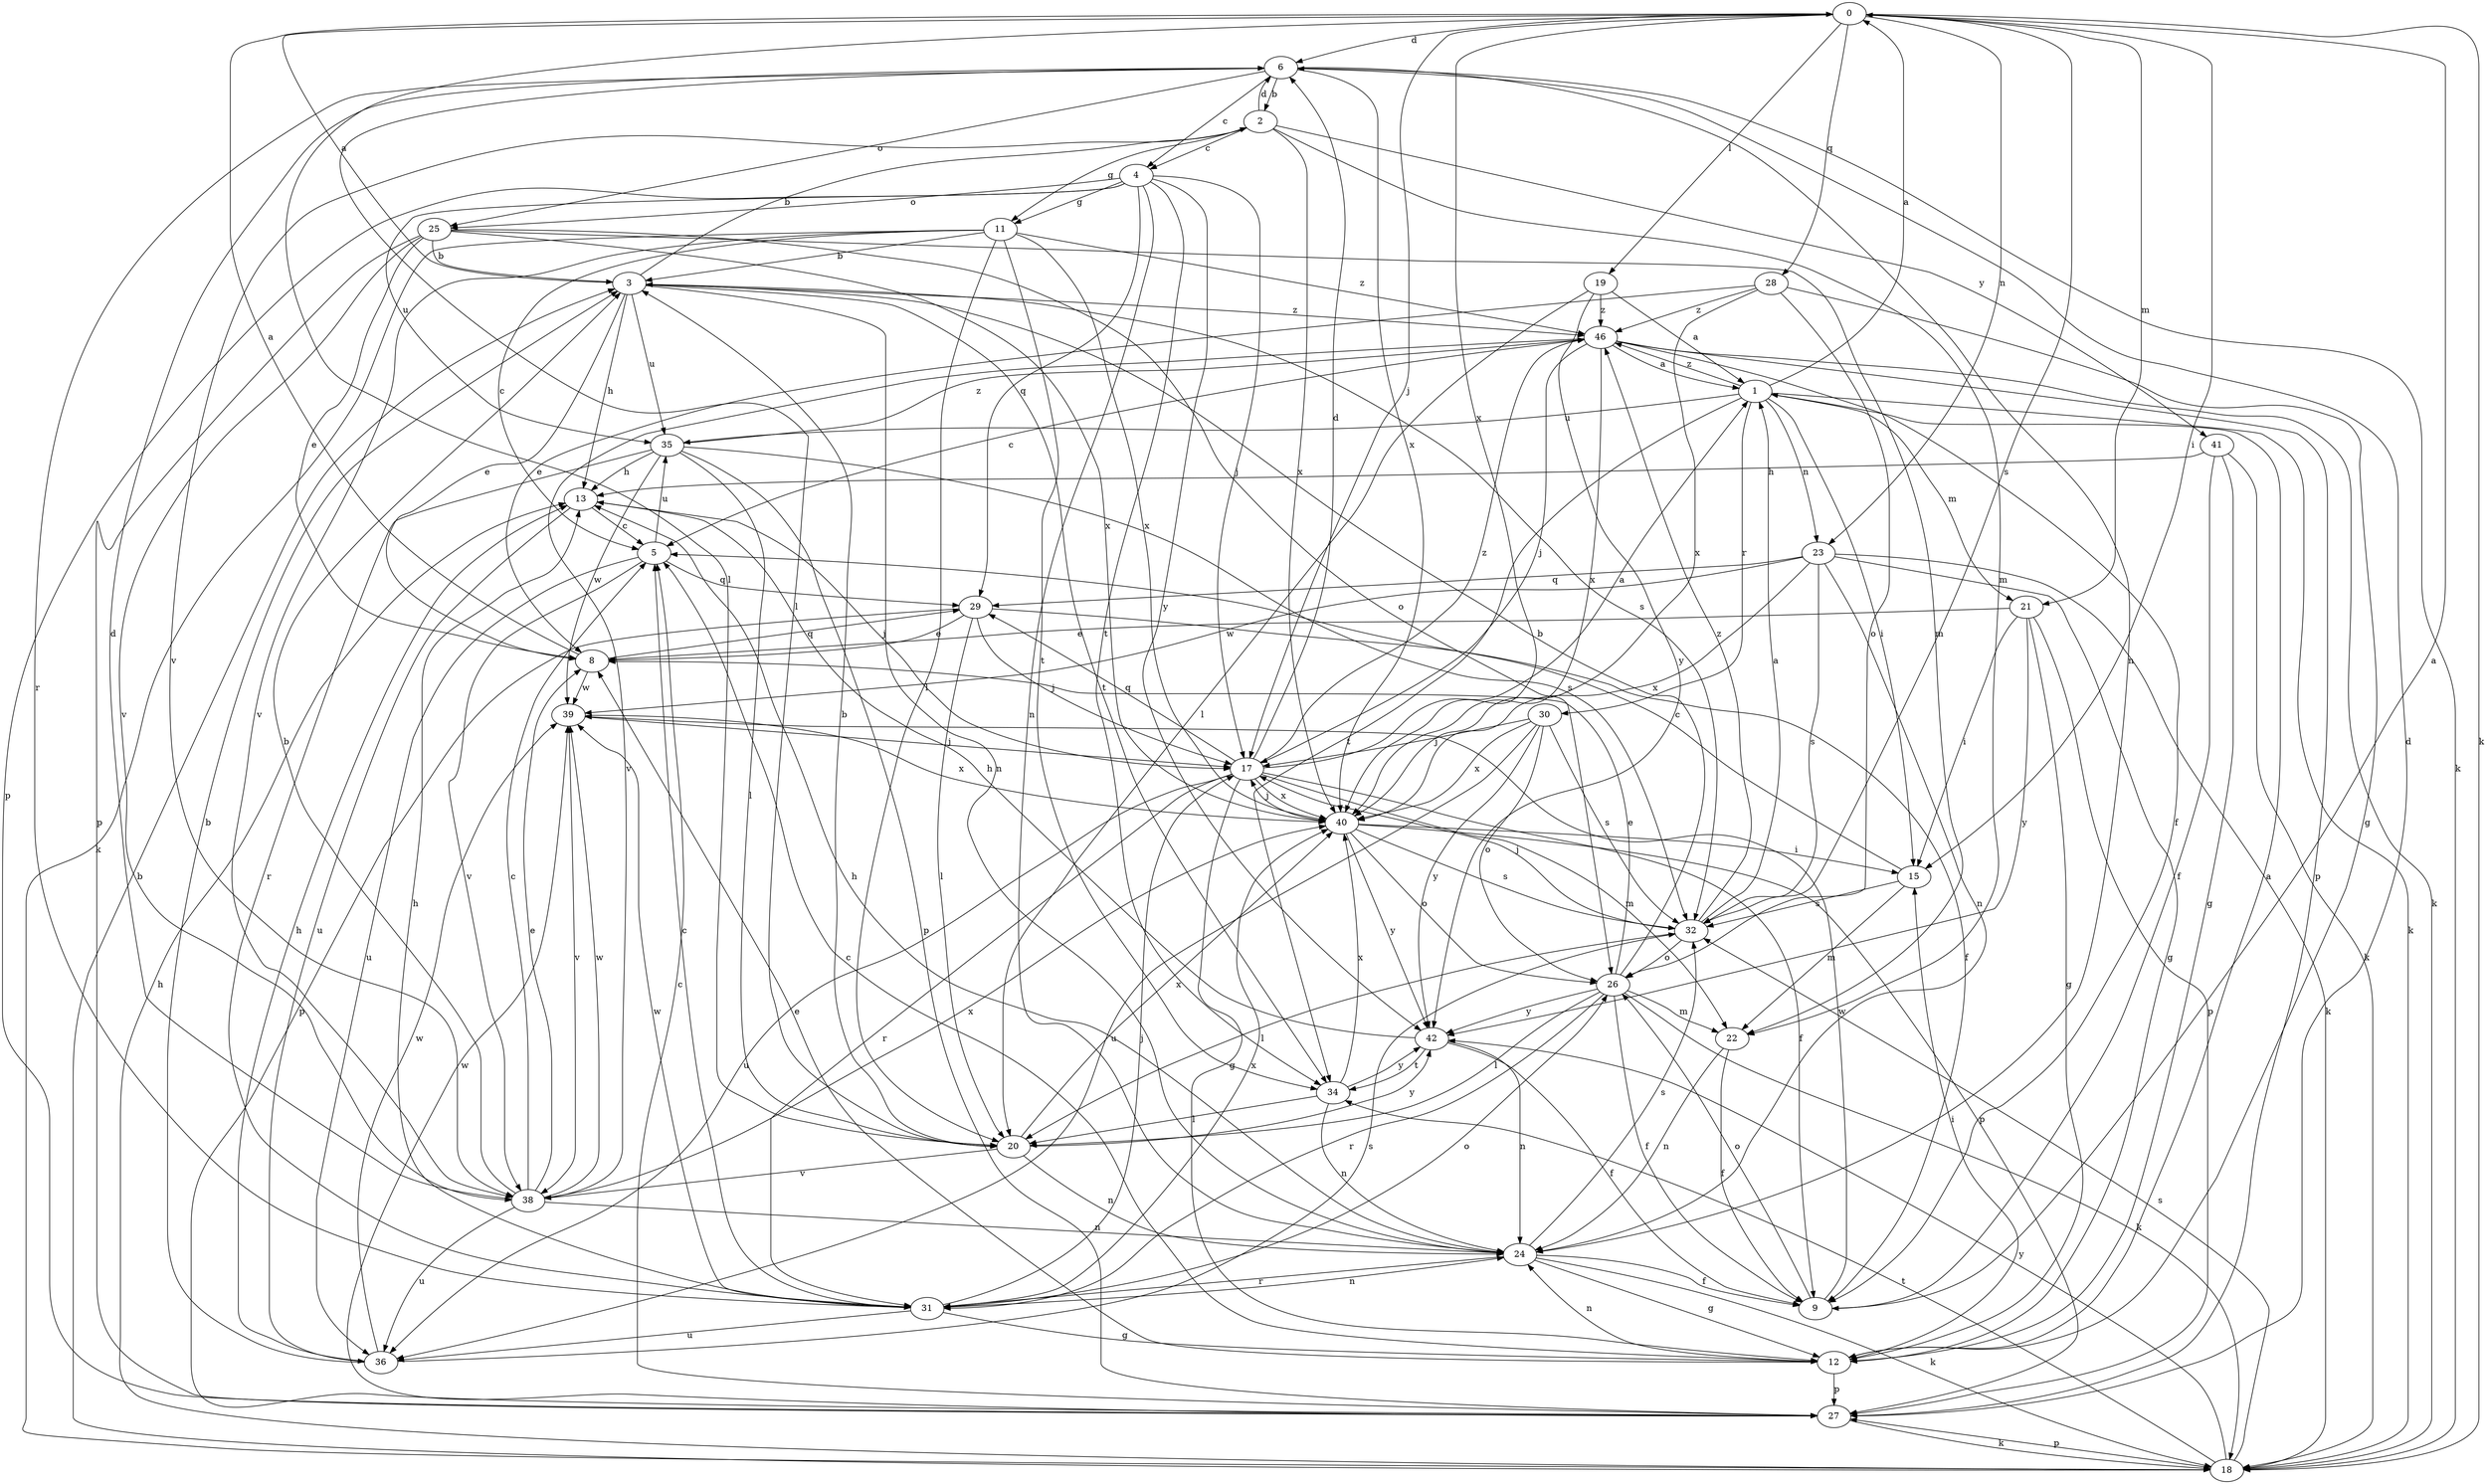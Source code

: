 strict digraph  {
0;
1;
2;
3;
4;
5;
6;
8;
9;
11;
12;
13;
15;
17;
18;
19;
20;
21;
22;
23;
24;
25;
26;
27;
28;
29;
30;
31;
32;
34;
35;
36;
38;
39;
40;
41;
42;
46;
0 -> 6  [label=d];
0 -> 15  [label=i];
0 -> 17  [label=j];
0 -> 18  [label=k];
0 -> 19  [label=l];
0 -> 20  [label=l];
0 -> 21  [label=m];
0 -> 23  [label=n];
0 -> 28  [label=q];
0 -> 32  [label=s];
0 -> 40  [label=x];
1 -> 0  [label=a];
1 -> 15  [label=i];
1 -> 18  [label=k];
1 -> 21  [label=m];
1 -> 23  [label=n];
1 -> 30  [label=r];
1 -> 34  [label=t];
1 -> 35  [label=u];
1 -> 46  [label=z];
2 -> 4  [label=c];
2 -> 6  [label=d];
2 -> 11  [label=g];
2 -> 22  [label=m];
2 -> 38  [label=v];
2 -> 40  [label=x];
2 -> 41  [label=y];
3 -> 0  [label=a];
3 -> 2  [label=b];
3 -> 8  [label=e];
3 -> 13  [label=h];
3 -> 24  [label=n];
3 -> 32  [label=s];
3 -> 34  [label=t];
3 -> 35  [label=u];
3 -> 46  [label=z];
4 -> 11  [label=g];
4 -> 17  [label=j];
4 -> 24  [label=n];
4 -> 25  [label=o];
4 -> 27  [label=p];
4 -> 29  [label=q];
4 -> 34  [label=t];
4 -> 35  [label=u];
4 -> 42  [label=y];
5 -> 29  [label=q];
5 -> 35  [label=u];
5 -> 36  [label=u];
5 -> 38  [label=v];
6 -> 2  [label=b];
6 -> 4  [label=c];
6 -> 18  [label=k];
6 -> 20  [label=l];
6 -> 24  [label=n];
6 -> 25  [label=o];
6 -> 31  [label=r];
6 -> 40  [label=x];
8 -> 0  [label=a];
8 -> 29  [label=q];
8 -> 39  [label=w];
9 -> 0  [label=a];
9 -> 26  [label=o];
9 -> 39  [label=w];
11 -> 3  [label=b];
11 -> 5  [label=c];
11 -> 18  [label=k];
11 -> 20  [label=l];
11 -> 34  [label=t];
11 -> 38  [label=v];
11 -> 40  [label=x];
11 -> 46  [label=z];
12 -> 1  [label=a];
12 -> 5  [label=c];
12 -> 8  [label=e];
12 -> 15  [label=i];
12 -> 24  [label=n];
12 -> 27  [label=p];
13 -> 5  [label=c];
13 -> 17  [label=j];
13 -> 36  [label=u];
15 -> 5  [label=c];
15 -> 22  [label=m];
15 -> 32  [label=s];
17 -> 1  [label=a];
17 -> 6  [label=d];
17 -> 9  [label=f];
17 -> 12  [label=g];
17 -> 22  [label=m];
17 -> 29  [label=q];
17 -> 31  [label=r];
17 -> 36  [label=u];
17 -> 40  [label=x];
17 -> 46  [label=z];
18 -> 3  [label=b];
18 -> 13  [label=h];
18 -> 27  [label=p];
18 -> 32  [label=s];
18 -> 34  [label=t];
18 -> 42  [label=y];
19 -> 1  [label=a];
19 -> 20  [label=l];
19 -> 42  [label=y];
19 -> 46  [label=z];
20 -> 3  [label=b];
20 -> 24  [label=n];
20 -> 38  [label=v];
20 -> 40  [label=x];
20 -> 42  [label=y];
21 -> 8  [label=e];
21 -> 12  [label=g];
21 -> 15  [label=i];
21 -> 27  [label=p];
21 -> 42  [label=y];
22 -> 9  [label=f];
22 -> 24  [label=n];
23 -> 12  [label=g];
23 -> 18  [label=k];
23 -> 24  [label=n];
23 -> 29  [label=q];
23 -> 32  [label=s];
23 -> 39  [label=w];
23 -> 40  [label=x];
24 -> 9  [label=f];
24 -> 12  [label=g];
24 -> 13  [label=h];
24 -> 18  [label=k];
24 -> 31  [label=r];
24 -> 32  [label=s];
25 -> 3  [label=b];
25 -> 8  [label=e];
25 -> 22  [label=m];
25 -> 26  [label=o];
25 -> 27  [label=p];
25 -> 38  [label=v];
25 -> 40  [label=x];
26 -> 3  [label=b];
26 -> 8  [label=e];
26 -> 9  [label=f];
26 -> 18  [label=k];
26 -> 20  [label=l];
26 -> 22  [label=m];
26 -> 31  [label=r];
26 -> 42  [label=y];
27 -> 5  [label=c];
27 -> 6  [label=d];
27 -> 18  [label=k];
27 -> 39  [label=w];
28 -> 8  [label=e];
28 -> 12  [label=g];
28 -> 26  [label=o];
28 -> 40  [label=x];
28 -> 46  [label=z];
29 -> 8  [label=e];
29 -> 9  [label=f];
29 -> 17  [label=j];
29 -> 20  [label=l];
29 -> 27  [label=p];
30 -> 17  [label=j];
30 -> 26  [label=o];
30 -> 32  [label=s];
30 -> 36  [label=u];
30 -> 40  [label=x];
30 -> 42  [label=y];
31 -> 5  [label=c];
31 -> 12  [label=g];
31 -> 13  [label=h];
31 -> 17  [label=j];
31 -> 24  [label=n];
31 -> 26  [label=o];
31 -> 36  [label=u];
31 -> 39  [label=w];
31 -> 40  [label=x];
32 -> 1  [label=a];
32 -> 17  [label=j];
32 -> 20  [label=l];
32 -> 26  [label=o];
32 -> 46  [label=z];
34 -> 20  [label=l];
34 -> 24  [label=n];
34 -> 40  [label=x];
34 -> 42  [label=y];
35 -> 13  [label=h];
35 -> 20  [label=l];
35 -> 27  [label=p];
35 -> 31  [label=r];
35 -> 32  [label=s];
35 -> 39  [label=w];
35 -> 46  [label=z];
36 -> 3  [label=b];
36 -> 13  [label=h];
36 -> 32  [label=s];
36 -> 39  [label=w];
38 -> 3  [label=b];
38 -> 5  [label=c];
38 -> 6  [label=d];
38 -> 8  [label=e];
38 -> 24  [label=n];
38 -> 36  [label=u];
38 -> 39  [label=w];
38 -> 40  [label=x];
39 -> 17  [label=j];
39 -> 38  [label=v];
39 -> 40  [label=x];
40 -> 15  [label=i];
40 -> 17  [label=j];
40 -> 26  [label=o];
40 -> 27  [label=p];
40 -> 32  [label=s];
40 -> 42  [label=y];
41 -> 9  [label=f];
41 -> 12  [label=g];
41 -> 13  [label=h];
41 -> 18  [label=k];
42 -> 9  [label=f];
42 -> 13  [label=h];
42 -> 24  [label=n];
42 -> 34  [label=t];
46 -> 1  [label=a];
46 -> 5  [label=c];
46 -> 9  [label=f];
46 -> 17  [label=j];
46 -> 18  [label=k];
46 -> 27  [label=p];
46 -> 38  [label=v];
46 -> 40  [label=x];
}
